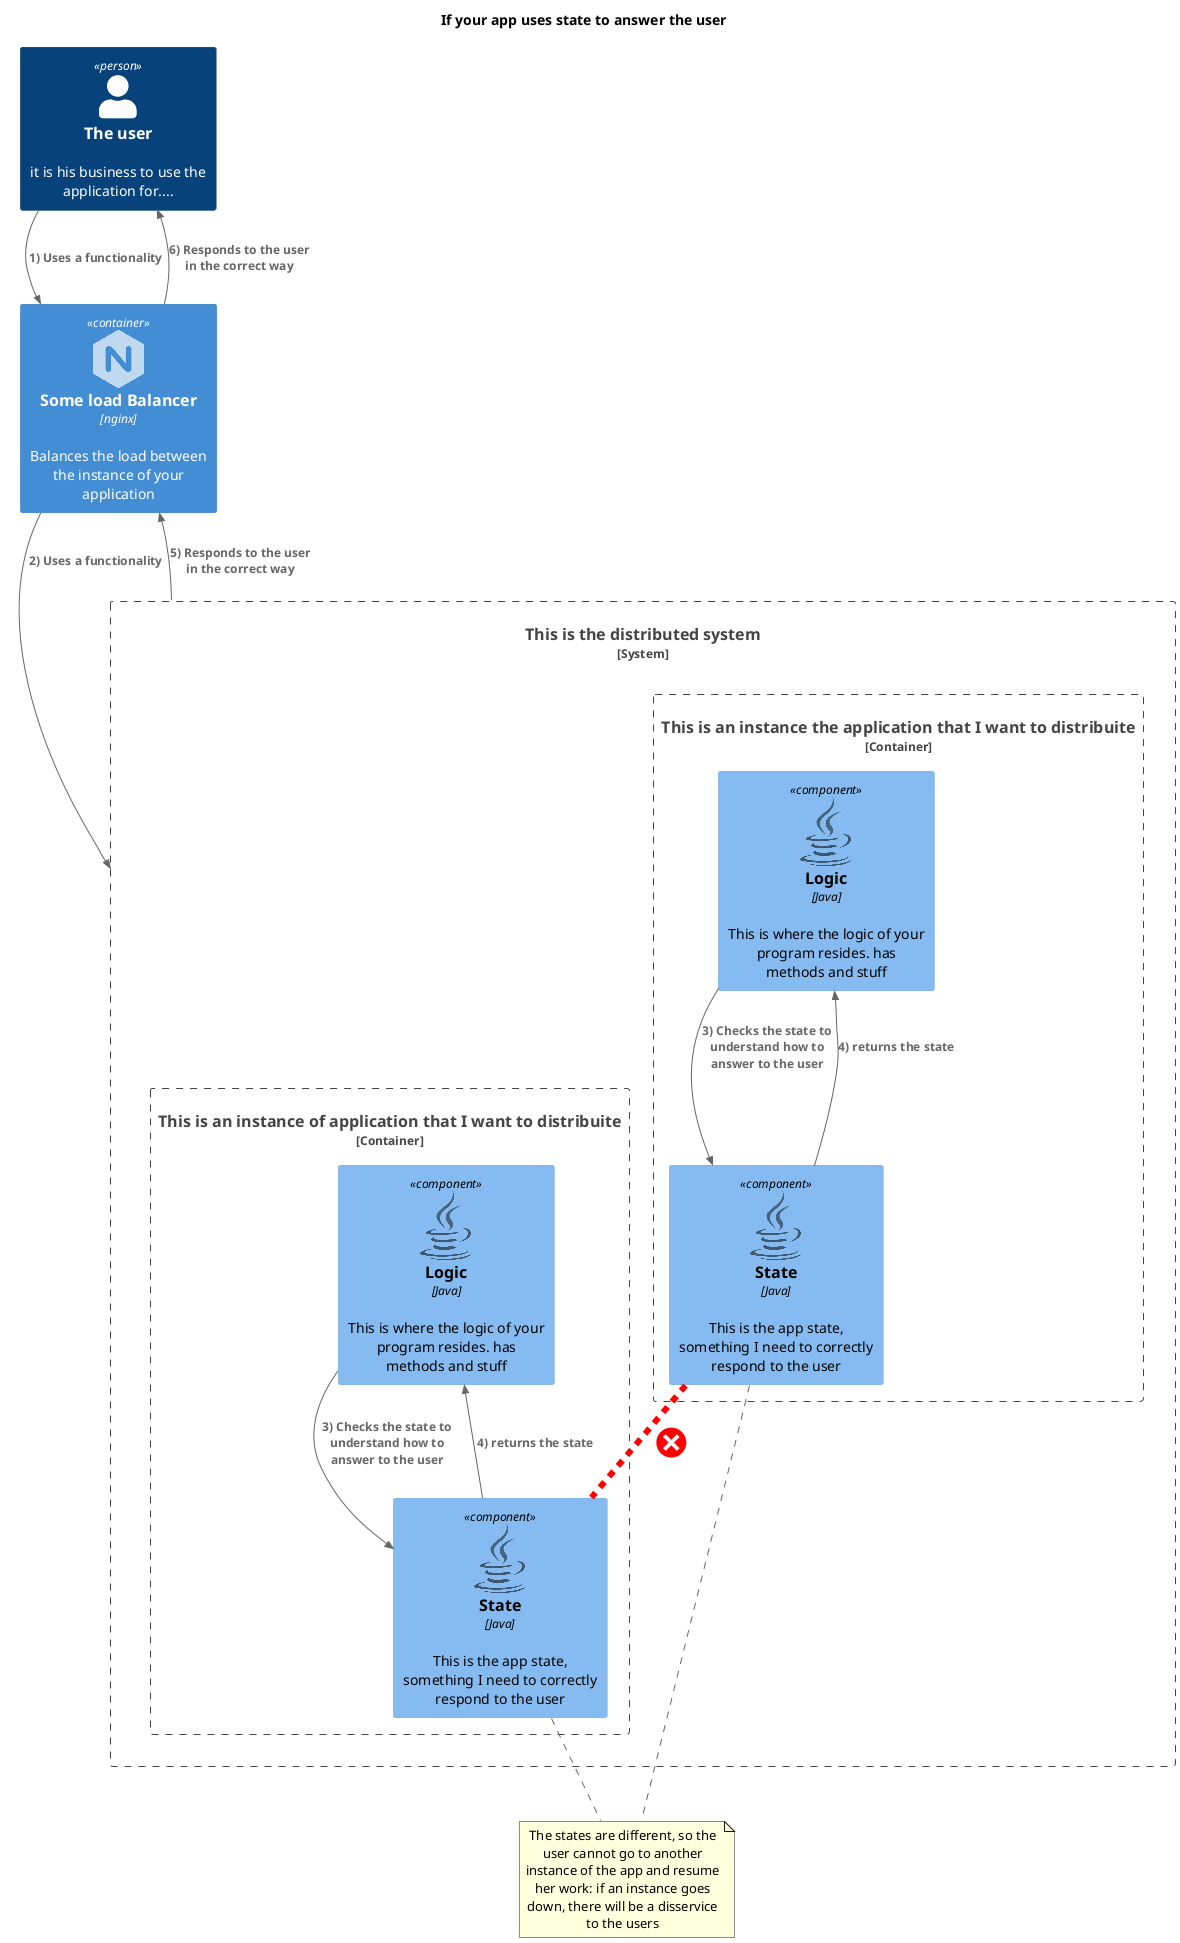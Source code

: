 @startuml apps-with-state
title "If your app uses state to answer the user"
''!include zk-logo.wsd
!include <C4/C4_Container>
!include <C4/C4_Component>
!include <logos/solr>
!include <logos/java>
!include <logos/nginx>
!include <logos/apache-camel>
''Container(zk,"ZooKeeper","JavaApp","Provides distributed coordination and synchronization of settings, state of the application, online state",$sprite=zookeeper)
Person(user,"The user","it is his business to use the application for....")
Container(load_balancer,"Some load Balancer","nginx","Balances the load between the instance of your application", $sprite=nginx)
System_Boundary(my_system,"This is the distributed system"){
    Container_Boundary(my_app1,"This is an instance the application that I want to distribuite"){
       Component(logic1,"Logic","Java","This is where the logic of your program resides. has methods and stuff", $sprite=java)
       Component(state1,"State","Java","This is the app state, something I need to correctly respond to the user", $sprite=java)
    }
    Container_Boundary(my_app2,"This is an instance of application that I want to distribuite"){
       Component(logic2,"Logic","Java","This is where the logic of your program resides. has methods and stuff", $sprite=java)
       Component(state2,"State","Java","This is the app state, something I need to correctly respond to the user", $sprite=java)
    }

}

Rel(user,load_balancer,"1) Uses a functionality")
Rel(load_balancer, my_system,"2) Uses a functionality")
Rel(logic1,state1,"3) Checks the state to understand how to answer to the user")
Rel(state1,logic1,"4) returns the state")
Rel(logic2,state2,"3) Checks the state to understand how to answer to the user")
Rel(state2,logic2,"4) returns the state")
Rel(my_system, load_balancer, "5) Responds to the user in the correct way")
Rel(load_balancer, user , "6) Responds to the user in the correct way")

note "The states are different, so the user cannot go to another instance of the app and resume her work: if an instance goes down, there will be a disservice to the users" as stateNote
state1 .. stateNote
state2 .. stateNote

state1 .[#red,thickness=6]. state2 : <color:red><size:45><&circle-x></size></color>

@enduml